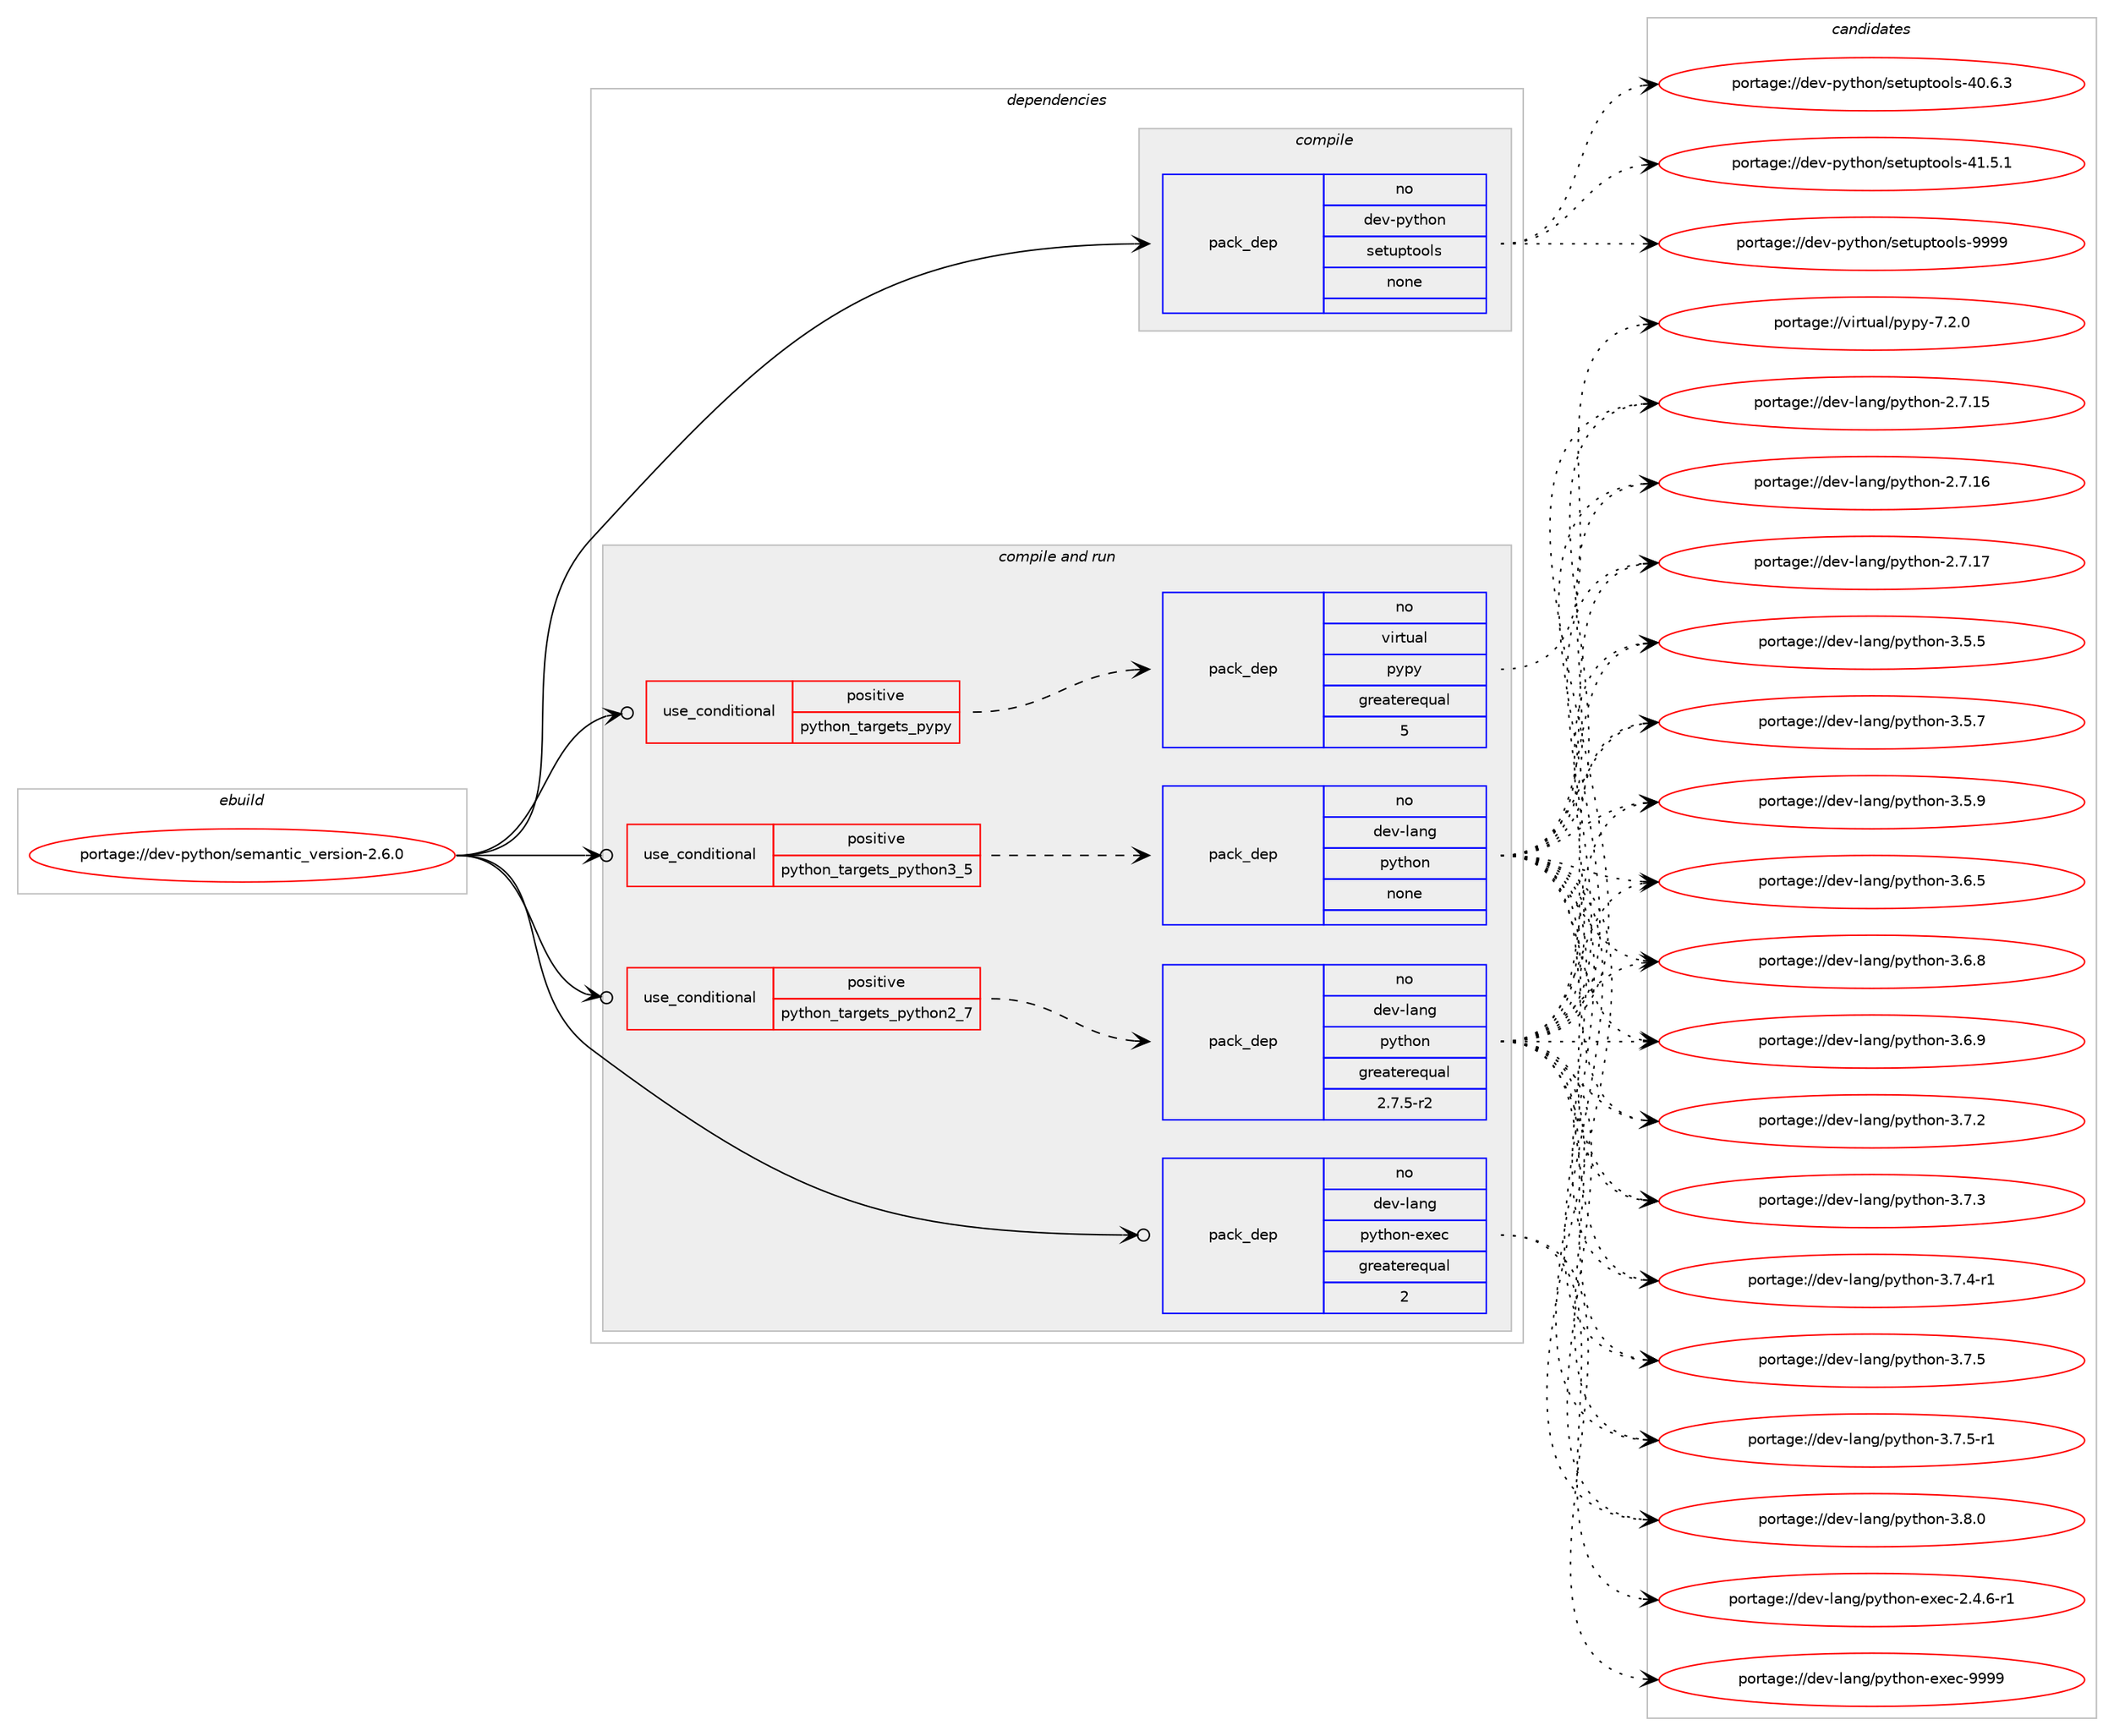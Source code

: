 digraph prolog {

# *************
# Graph options
# *************

newrank=true;
concentrate=true;
compound=true;
graph [rankdir=LR,fontname=Helvetica,fontsize=10,ranksep=1.5];#, ranksep=2.5, nodesep=0.2];
edge  [arrowhead=vee];
node  [fontname=Helvetica,fontsize=10];

# **********
# The ebuild
# **********

subgraph cluster_leftcol {
color=gray;
rank=same;
label=<<i>ebuild</i>>;
id [label="portage://dev-python/semantic_version-2.6.0", color=red, width=4, href="../dev-python/semantic_version-2.6.0.svg"];
}

# ****************
# The dependencies
# ****************

subgraph cluster_midcol {
color=gray;
label=<<i>dependencies</i>>;
subgraph cluster_compile {
fillcolor="#eeeeee";
style=filled;
label=<<i>compile</i>>;
subgraph pack129860 {
dependency171714 [label=<<TABLE BORDER="0" CELLBORDER="1" CELLSPACING="0" CELLPADDING="4" WIDTH="220"><TR><TD ROWSPAN="6" CELLPADDING="30">pack_dep</TD></TR><TR><TD WIDTH="110">no</TD></TR><TR><TD>dev-python</TD></TR><TR><TD>setuptools</TD></TR><TR><TD>none</TD></TR><TR><TD></TD></TR></TABLE>>, shape=none, color=blue];
}
id:e -> dependency171714:w [weight=20,style="solid",arrowhead="vee"];
}
subgraph cluster_compileandrun {
fillcolor="#eeeeee";
style=filled;
label=<<i>compile and run</i>>;
subgraph cond38451 {
dependency171715 [label=<<TABLE BORDER="0" CELLBORDER="1" CELLSPACING="0" CELLPADDING="4"><TR><TD ROWSPAN="3" CELLPADDING="10">use_conditional</TD></TR><TR><TD>positive</TD></TR><TR><TD>python_targets_pypy</TD></TR></TABLE>>, shape=none, color=red];
subgraph pack129861 {
dependency171716 [label=<<TABLE BORDER="0" CELLBORDER="1" CELLSPACING="0" CELLPADDING="4" WIDTH="220"><TR><TD ROWSPAN="6" CELLPADDING="30">pack_dep</TD></TR><TR><TD WIDTH="110">no</TD></TR><TR><TD>virtual</TD></TR><TR><TD>pypy</TD></TR><TR><TD>greaterequal</TD></TR><TR><TD>5</TD></TR></TABLE>>, shape=none, color=blue];
}
dependency171715:e -> dependency171716:w [weight=20,style="dashed",arrowhead="vee"];
}
id:e -> dependency171715:w [weight=20,style="solid",arrowhead="odotvee"];
subgraph cond38452 {
dependency171717 [label=<<TABLE BORDER="0" CELLBORDER="1" CELLSPACING="0" CELLPADDING="4"><TR><TD ROWSPAN="3" CELLPADDING="10">use_conditional</TD></TR><TR><TD>positive</TD></TR><TR><TD>python_targets_python2_7</TD></TR></TABLE>>, shape=none, color=red];
subgraph pack129862 {
dependency171718 [label=<<TABLE BORDER="0" CELLBORDER="1" CELLSPACING="0" CELLPADDING="4" WIDTH="220"><TR><TD ROWSPAN="6" CELLPADDING="30">pack_dep</TD></TR><TR><TD WIDTH="110">no</TD></TR><TR><TD>dev-lang</TD></TR><TR><TD>python</TD></TR><TR><TD>greaterequal</TD></TR><TR><TD>2.7.5-r2</TD></TR></TABLE>>, shape=none, color=blue];
}
dependency171717:e -> dependency171718:w [weight=20,style="dashed",arrowhead="vee"];
}
id:e -> dependency171717:w [weight=20,style="solid",arrowhead="odotvee"];
subgraph cond38453 {
dependency171719 [label=<<TABLE BORDER="0" CELLBORDER="1" CELLSPACING="0" CELLPADDING="4"><TR><TD ROWSPAN="3" CELLPADDING="10">use_conditional</TD></TR><TR><TD>positive</TD></TR><TR><TD>python_targets_python3_5</TD></TR></TABLE>>, shape=none, color=red];
subgraph pack129863 {
dependency171720 [label=<<TABLE BORDER="0" CELLBORDER="1" CELLSPACING="0" CELLPADDING="4" WIDTH="220"><TR><TD ROWSPAN="6" CELLPADDING="30">pack_dep</TD></TR><TR><TD WIDTH="110">no</TD></TR><TR><TD>dev-lang</TD></TR><TR><TD>python</TD></TR><TR><TD>none</TD></TR><TR><TD></TD></TR></TABLE>>, shape=none, color=blue];
}
dependency171719:e -> dependency171720:w [weight=20,style="dashed",arrowhead="vee"];
}
id:e -> dependency171719:w [weight=20,style="solid",arrowhead="odotvee"];
subgraph pack129864 {
dependency171721 [label=<<TABLE BORDER="0" CELLBORDER="1" CELLSPACING="0" CELLPADDING="4" WIDTH="220"><TR><TD ROWSPAN="6" CELLPADDING="30">pack_dep</TD></TR><TR><TD WIDTH="110">no</TD></TR><TR><TD>dev-lang</TD></TR><TR><TD>python-exec</TD></TR><TR><TD>greaterequal</TD></TR><TR><TD>2</TD></TR></TABLE>>, shape=none, color=blue];
}
id:e -> dependency171721:w [weight=20,style="solid",arrowhead="odotvee"];
}
subgraph cluster_run {
fillcolor="#eeeeee";
style=filled;
label=<<i>run</i>>;
}
}

# **************
# The candidates
# **************

subgraph cluster_choices {
rank=same;
color=gray;
label=<<i>candidates</i>>;

subgraph choice129860 {
color=black;
nodesep=1;
choiceportage100101118451121211161041111104711510111611711211611111110811545524846544651 [label="portage://dev-python/setuptools-40.6.3", color=red, width=4,href="../dev-python/setuptools-40.6.3.svg"];
choiceportage100101118451121211161041111104711510111611711211611111110811545524946534649 [label="portage://dev-python/setuptools-41.5.1", color=red, width=4,href="../dev-python/setuptools-41.5.1.svg"];
choiceportage10010111845112121116104111110471151011161171121161111111081154557575757 [label="portage://dev-python/setuptools-9999", color=red, width=4,href="../dev-python/setuptools-9999.svg"];
dependency171714:e -> choiceportage100101118451121211161041111104711510111611711211611111110811545524846544651:w [style=dotted,weight="100"];
dependency171714:e -> choiceportage100101118451121211161041111104711510111611711211611111110811545524946534649:w [style=dotted,weight="100"];
dependency171714:e -> choiceportage10010111845112121116104111110471151011161171121161111111081154557575757:w [style=dotted,weight="100"];
}
subgraph choice129861 {
color=black;
nodesep=1;
choiceportage1181051141161179710847112121112121455546504648 [label="portage://virtual/pypy-7.2.0", color=red, width=4,href="../virtual/pypy-7.2.0.svg"];
dependency171716:e -> choiceportage1181051141161179710847112121112121455546504648:w [style=dotted,weight="100"];
}
subgraph choice129862 {
color=black;
nodesep=1;
choiceportage10010111845108971101034711212111610411111045504655464953 [label="portage://dev-lang/python-2.7.15", color=red, width=4,href="../dev-lang/python-2.7.15.svg"];
choiceportage10010111845108971101034711212111610411111045504655464954 [label="portage://dev-lang/python-2.7.16", color=red, width=4,href="../dev-lang/python-2.7.16.svg"];
choiceportage10010111845108971101034711212111610411111045504655464955 [label="portage://dev-lang/python-2.7.17", color=red, width=4,href="../dev-lang/python-2.7.17.svg"];
choiceportage100101118451089711010347112121116104111110455146534653 [label="portage://dev-lang/python-3.5.5", color=red, width=4,href="../dev-lang/python-3.5.5.svg"];
choiceportage100101118451089711010347112121116104111110455146534655 [label="portage://dev-lang/python-3.5.7", color=red, width=4,href="../dev-lang/python-3.5.7.svg"];
choiceportage100101118451089711010347112121116104111110455146534657 [label="portage://dev-lang/python-3.5.9", color=red, width=4,href="../dev-lang/python-3.5.9.svg"];
choiceportage100101118451089711010347112121116104111110455146544653 [label="portage://dev-lang/python-3.6.5", color=red, width=4,href="../dev-lang/python-3.6.5.svg"];
choiceportage100101118451089711010347112121116104111110455146544656 [label="portage://dev-lang/python-3.6.8", color=red, width=4,href="../dev-lang/python-3.6.8.svg"];
choiceportage100101118451089711010347112121116104111110455146544657 [label="portage://dev-lang/python-3.6.9", color=red, width=4,href="../dev-lang/python-3.6.9.svg"];
choiceportage100101118451089711010347112121116104111110455146554650 [label="portage://dev-lang/python-3.7.2", color=red, width=4,href="../dev-lang/python-3.7.2.svg"];
choiceportage100101118451089711010347112121116104111110455146554651 [label="portage://dev-lang/python-3.7.3", color=red, width=4,href="../dev-lang/python-3.7.3.svg"];
choiceportage1001011184510897110103471121211161041111104551465546524511449 [label="portage://dev-lang/python-3.7.4-r1", color=red, width=4,href="../dev-lang/python-3.7.4-r1.svg"];
choiceportage100101118451089711010347112121116104111110455146554653 [label="portage://dev-lang/python-3.7.5", color=red, width=4,href="../dev-lang/python-3.7.5.svg"];
choiceportage1001011184510897110103471121211161041111104551465546534511449 [label="portage://dev-lang/python-3.7.5-r1", color=red, width=4,href="../dev-lang/python-3.7.5-r1.svg"];
choiceportage100101118451089711010347112121116104111110455146564648 [label="portage://dev-lang/python-3.8.0", color=red, width=4,href="../dev-lang/python-3.8.0.svg"];
dependency171718:e -> choiceportage10010111845108971101034711212111610411111045504655464953:w [style=dotted,weight="100"];
dependency171718:e -> choiceportage10010111845108971101034711212111610411111045504655464954:w [style=dotted,weight="100"];
dependency171718:e -> choiceportage10010111845108971101034711212111610411111045504655464955:w [style=dotted,weight="100"];
dependency171718:e -> choiceportage100101118451089711010347112121116104111110455146534653:w [style=dotted,weight="100"];
dependency171718:e -> choiceportage100101118451089711010347112121116104111110455146534655:w [style=dotted,weight="100"];
dependency171718:e -> choiceportage100101118451089711010347112121116104111110455146534657:w [style=dotted,weight="100"];
dependency171718:e -> choiceportage100101118451089711010347112121116104111110455146544653:w [style=dotted,weight="100"];
dependency171718:e -> choiceportage100101118451089711010347112121116104111110455146544656:w [style=dotted,weight="100"];
dependency171718:e -> choiceportage100101118451089711010347112121116104111110455146544657:w [style=dotted,weight="100"];
dependency171718:e -> choiceportage100101118451089711010347112121116104111110455146554650:w [style=dotted,weight="100"];
dependency171718:e -> choiceportage100101118451089711010347112121116104111110455146554651:w [style=dotted,weight="100"];
dependency171718:e -> choiceportage1001011184510897110103471121211161041111104551465546524511449:w [style=dotted,weight="100"];
dependency171718:e -> choiceportage100101118451089711010347112121116104111110455146554653:w [style=dotted,weight="100"];
dependency171718:e -> choiceportage1001011184510897110103471121211161041111104551465546534511449:w [style=dotted,weight="100"];
dependency171718:e -> choiceportage100101118451089711010347112121116104111110455146564648:w [style=dotted,weight="100"];
}
subgraph choice129863 {
color=black;
nodesep=1;
choiceportage10010111845108971101034711212111610411111045504655464953 [label="portage://dev-lang/python-2.7.15", color=red, width=4,href="../dev-lang/python-2.7.15.svg"];
choiceportage10010111845108971101034711212111610411111045504655464954 [label="portage://dev-lang/python-2.7.16", color=red, width=4,href="../dev-lang/python-2.7.16.svg"];
choiceportage10010111845108971101034711212111610411111045504655464955 [label="portage://dev-lang/python-2.7.17", color=red, width=4,href="../dev-lang/python-2.7.17.svg"];
choiceportage100101118451089711010347112121116104111110455146534653 [label="portage://dev-lang/python-3.5.5", color=red, width=4,href="../dev-lang/python-3.5.5.svg"];
choiceportage100101118451089711010347112121116104111110455146534655 [label="portage://dev-lang/python-3.5.7", color=red, width=4,href="../dev-lang/python-3.5.7.svg"];
choiceportage100101118451089711010347112121116104111110455146534657 [label="portage://dev-lang/python-3.5.9", color=red, width=4,href="../dev-lang/python-3.5.9.svg"];
choiceportage100101118451089711010347112121116104111110455146544653 [label="portage://dev-lang/python-3.6.5", color=red, width=4,href="../dev-lang/python-3.6.5.svg"];
choiceportage100101118451089711010347112121116104111110455146544656 [label="portage://dev-lang/python-3.6.8", color=red, width=4,href="../dev-lang/python-3.6.8.svg"];
choiceportage100101118451089711010347112121116104111110455146544657 [label="portage://dev-lang/python-3.6.9", color=red, width=4,href="../dev-lang/python-3.6.9.svg"];
choiceportage100101118451089711010347112121116104111110455146554650 [label="portage://dev-lang/python-3.7.2", color=red, width=4,href="../dev-lang/python-3.7.2.svg"];
choiceportage100101118451089711010347112121116104111110455146554651 [label="portage://dev-lang/python-3.7.3", color=red, width=4,href="../dev-lang/python-3.7.3.svg"];
choiceportage1001011184510897110103471121211161041111104551465546524511449 [label="portage://dev-lang/python-3.7.4-r1", color=red, width=4,href="../dev-lang/python-3.7.4-r1.svg"];
choiceportage100101118451089711010347112121116104111110455146554653 [label="portage://dev-lang/python-3.7.5", color=red, width=4,href="../dev-lang/python-3.7.5.svg"];
choiceportage1001011184510897110103471121211161041111104551465546534511449 [label="portage://dev-lang/python-3.7.5-r1", color=red, width=4,href="../dev-lang/python-3.7.5-r1.svg"];
choiceportage100101118451089711010347112121116104111110455146564648 [label="portage://dev-lang/python-3.8.0", color=red, width=4,href="../dev-lang/python-3.8.0.svg"];
dependency171720:e -> choiceportage10010111845108971101034711212111610411111045504655464953:w [style=dotted,weight="100"];
dependency171720:e -> choiceportage10010111845108971101034711212111610411111045504655464954:w [style=dotted,weight="100"];
dependency171720:e -> choiceportage10010111845108971101034711212111610411111045504655464955:w [style=dotted,weight="100"];
dependency171720:e -> choiceportage100101118451089711010347112121116104111110455146534653:w [style=dotted,weight="100"];
dependency171720:e -> choiceportage100101118451089711010347112121116104111110455146534655:w [style=dotted,weight="100"];
dependency171720:e -> choiceportage100101118451089711010347112121116104111110455146534657:w [style=dotted,weight="100"];
dependency171720:e -> choiceportage100101118451089711010347112121116104111110455146544653:w [style=dotted,weight="100"];
dependency171720:e -> choiceportage100101118451089711010347112121116104111110455146544656:w [style=dotted,weight="100"];
dependency171720:e -> choiceportage100101118451089711010347112121116104111110455146544657:w [style=dotted,weight="100"];
dependency171720:e -> choiceportage100101118451089711010347112121116104111110455146554650:w [style=dotted,weight="100"];
dependency171720:e -> choiceportage100101118451089711010347112121116104111110455146554651:w [style=dotted,weight="100"];
dependency171720:e -> choiceportage1001011184510897110103471121211161041111104551465546524511449:w [style=dotted,weight="100"];
dependency171720:e -> choiceportage100101118451089711010347112121116104111110455146554653:w [style=dotted,weight="100"];
dependency171720:e -> choiceportage1001011184510897110103471121211161041111104551465546534511449:w [style=dotted,weight="100"];
dependency171720:e -> choiceportage100101118451089711010347112121116104111110455146564648:w [style=dotted,weight="100"];
}
subgraph choice129864 {
color=black;
nodesep=1;
choiceportage10010111845108971101034711212111610411111045101120101994550465246544511449 [label="portage://dev-lang/python-exec-2.4.6-r1", color=red, width=4,href="../dev-lang/python-exec-2.4.6-r1.svg"];
choiceportage10010111845108971101034711212111610411111045101120101994557575757 [label="portage://dev-lang/python-exec-9999", color=red, width=4,href="../dev-lang/python-exec-9999.svg"];
dependency171721:e -> choiceportage10010111845108971101034711212111610411111045101120101994550465246544511449:w [style=dotted,weight="100"];
dependency171721:e -> choiceportage10010111845108971101034711212111610411111045101120101994557575757:w [style=dotted,weight="100"];
}
}

}
